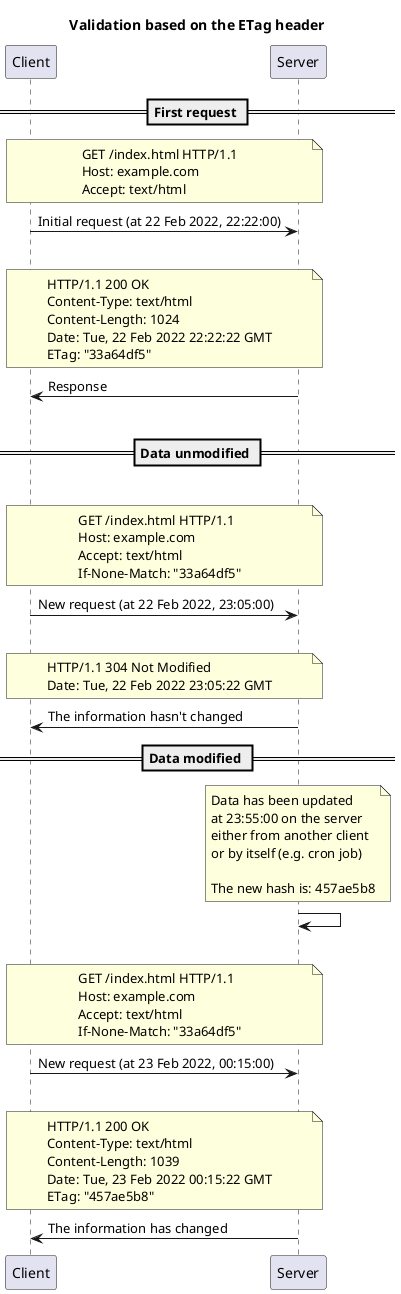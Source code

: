 @startuml

title "Validation based on the ETag header"

participant Client
participant Server

== First request ==

note over Client, Server
GET /index.html HTTP/1.1
Host: example.com
Accept: text/html
end note
Client -> Server: Initial request (at 22 Feb 2022, 22:22:00)

|||

note over Client, Server
HTTP/1.1 200 OK
Content-Type: text/html
Content-Length: 1024
Date: Tue, 22 Feb 2022 22:22:22 GMT
ETag: "33a64df5"
end note
Server -> Client: Response

|||

== Data unmodified ==

|||

note over Client, Server
GET /index.html HTTP/1.1
Host: example.com
Accept: text/html
If-None-Match: "33a64df5"
end note
Client -> Server: New request (at 22 Feb 2022, 23:05:00)

|||

note over Client, Server
HTTP/1.1 304 Not Modified
Date: Tue, 22 Feb 2022 23:05:22 GMT
end note
Server -> Client: The information hasn't changed

== Data modified ==

note over Server
Data has been updated 
at 23:55:00 on the server 
either from another client 
or by itself (e.g. cron job)

The new hash is: 457ae5b8
end note

Server -> Server

|||

note over Client, Server
GET /index.html HTTP/1.1
Host: example.com
Accept: text/html
If-None-Match: "33a64df5"
end note
Client -> Server: New request (at 23 Feb 2022, 00:15:00)

|||

note over Client, Server
HTTP/1.1 200 OK
Content-Type: text/html
Content-Length: 1039
Date: Tue, 23 Feb 2022 00:15:22 GMT
ETag: "457ae5b8"
end note
Server -> Client: The information has changed

@enduml
